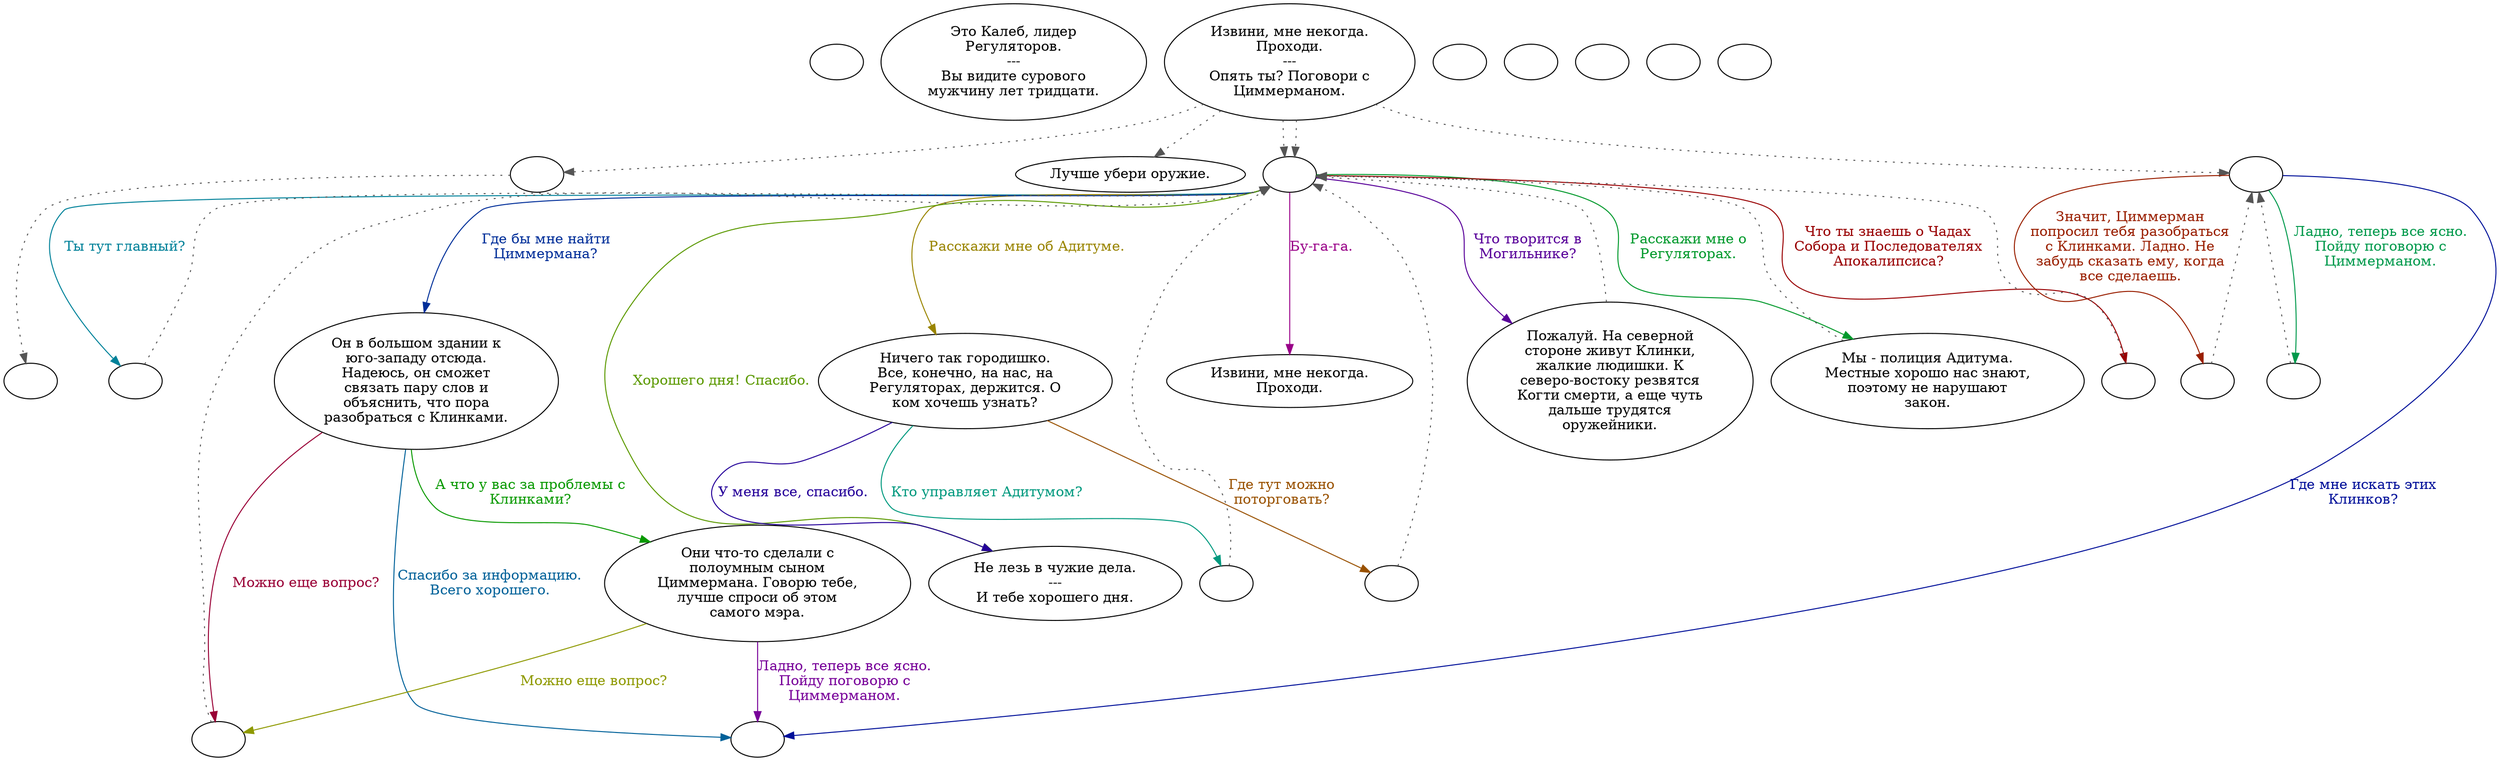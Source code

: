 digraph caleb {
  "start" [style=filled       fillcolor="#FFFFFF"       color="#000000"]
  "start" [label=""]
  "look_at_p_proc" [style=filled       fillcolor="#FFFFFF"       color="#000000"]
  "look_at_p_proc" [label="Это Калеб, лидер\nРегуляторов.\n---\nВы видите сурового\nмужчину лет тридцати."]
  "talk_p_proc" [style=filled       fillcolor="#FFFFFF"       color="#000000"]
  "talk_p_proc" -> "get_reaction" [style=dotted color="#555555"]
  "talk_p_proc" -> "DialogWeapon" [style=dotted color="#555555"]
  "talk_p_proc" -> "DialogMain" [style=dotted color="#555555"]
  "talk_p_proc" -> "DialogMain" [style=dotted color="#555555"]
  "talk_p_proc" -> "DialogMain11" [style=dotted color="#555555"]
  "talk_p_proc" [label="Извини, мне некогда.\nПроходи.\n---\nОпять ты? Поговори с\nЦиммерманом."]
  "critter_p_proc" [style=filled       fillcolor="#FFFFFF"       color="#000000"]
  "critter_p_proc" [label=""]
  "damage_p_proc" [style=filled       fillcolor="#FFFFFF"       color="#000000"]
  "damage_p_proc" [label=""]
  "destroy_p_proc" [style=filled       fillcolor="#FFFFFF"       color="#000000"]
  "destroy_p_proc" [label=""]
  "pickup_p_proc" [style=filled       fillcolor="#FFFFFF"       color="#000000"]
  "pickup_p_proc" [label=""]
  "map_enter_p_proc" [style=filled       fillcolor="#FFFFFF"       color="#000000"]
  "map_enter_p_proc" [label=""]
  "DialogWeapon" [style=filled       fillcolor="#FFFFFF"       color="#000000"]
  "DialogWeapon" [label="Лучше убери оружие."]
  "DialogExit" [style=filled       fillcolor="#FFFFFF"       color="#000000"]
  "DialogExit" [label=""]
  "DialogMain" [style=filled       fillcolor="#FFFFFF"       color="#000000"]
  "DialogMain" [label=""]
  "DialogMain" -> "DialogMain1" [label="Ты тут главный?" color="#008199" fontcolor="#008199"]
  "DialogMain" -> "DialogMain2" [label="Расскажи мне об Адитуме." color="#998400" fontcolor="#998400"]
  "DialogMain" -> "DialogMain5" [label="Что творится в\nМогильнике?" color="#580099" fontcolor="#580099"]
  "DialogMain" -> "DialogMain6" [label="Расскажи мне о\nРегуляторах." color="#00992B" fontcolor="#00992B"]
  "DialogMain" -> "DialogMain7" [label="Что ты знаешь о Чадах\nСобора и Последователях\nАпокалипсиса?" color="#990002" fontcolor="#990002"]
  "DialogMain" -> "DialogMain8" [label="Где бы мне найти\nЦиммермана?" color="#002E99" fontcolor="#002E99"]
  "DialogMain" -> "DialogMainExit" [label="Хорошего дня! Спасибо." color="#5B9900" fontcolor="#5B9900"]
  "DialogMain" -> "Dumb" [label="Бу-га-га." color="#990088" fontcolor="#990088"]
  "Dumb" [style=filled       fillcolor="#FFFFFF"       color="#000000"]
  "Dumb" [label="Извини, мне некогда.\nПроходи."]
  "DialogMainExit" [style=filled       fillcolor="#FFFFFF"       color="#000000"]
  "DialogMainExit" [label="Не лезь в чужие дела.\n---\nИ тебе хорошего дня."]
  "DialogMain1" [style=filled       fillcolor="#FFFFFF"       color="#000000"]
  "DialogMain1" -> "DialogMain" [style=dotted color="#555555"]
  "DialogMain1" [label=""]
  "DialogMain2" [style=filled       fillcolor="#FFFFFF"       color="#000000"]
  "DialogMain2" [label="Ничего так городишко.\nВсе, конечно, на нас, на\nРегуляторах, держится. О\nком хочешь узнать?"]
  "DialogMain2" -> "DialogMain3" [label="Кто управляет Адитумом?" color="#00997E" fontcolor="#00997E"]
  "DialogMain2" -> "DialogMain4" [label="Где тут можно\nпоторговать?" color="#995100" fontcolor="#995100"]
  "DialogMain2" -> "DialogMainExit" [label="У меня все, спасибо." color="#240099" fontcolor="#240099"]
  "DialogMain3" [style=filled       fillcolor="#FFFFFF"       color="#000000"]
  "DialogMain3" -> "DialogMain" [style=dotted color="#555555"]
  "DialogMain3" [label=""]
  "DialogMain4" [style=filled       fillcolor="#FFFFFF"       color="#000000"]
  "DialogMain4" -> "DialogMain" [style=dotted color="#555555"]
  "DialogMain4" [label=""]
  "DialogMain5" [style=filled       fillcolor="#FFFFFF"       color="#000000"]
  "DialogMain5" -> "DialogMain" [style=dotted color="#555555"]
  "DialogMain5" [label="Пожалуй. На северной\nстороне живут Клинки,\nжалкие людишки. К\nсеверо-востоку резвятся\nКогти смерти, а еще чуть\nдальше трудятся\nоружейники."]
  "DialogMain6" [style=filled       fillcolor="#FFFFFF"       color="#000000"]
  "DialogMain6" -> "DialogMain" [style=dotted color="#555555"]
  "DialogMain6" [label="Мы - полиция Адитума.\nМестные хорошо нас знают,\nпоэтому не нарушают\nзакон."]
  "DialogMain7" [style=filled       fillcolor="#FFFFFF"       color="#000000"]
  "DialogMain7" -> "DialogMain" [style=dotted color="#555555"]
  "DialogMain7" [label=""]
  "DialogMain8" [style=filled       fillcolor="#FFFFFF"       color="#000000"]
  "DialogMain8" [label="Он в большом здании к\nюго-западу отсюда.\nНадеюсь, он сможет\nсвязать пару слов и\nобъяснить, что пора\nразобраться с Клинками."]
  "DialogMain8" -> "DialogMain10" [label="А что у вас за проблемы с\nКлинками?" color="#089900" fontcolor="#089900"]
  "DialogMain8" -> "DialogMain9" [label="Можно еще вопрос?" color="#990035" fontcolor="#990035"]
  "DialogMain8" -> "DialogExit" [label="Спасибо за информацию.\nВсего хорошего." color="#006199" fontcolor="#006199"]
  "DialogMain9" [style=filled       fillcolor="#FFFFFF"       color="#000000"]
  "DialogMain9" -> "DialogMain" [style=dotted color="#555555"]
  "DialogMain9" [label=""]
  "DialogMain10" [style=filled       fillcolor="#FFFFFF"       color="#000000"]
  "DialogMain10" [label="Они что-то сделали с\nполоумным сыном\nЦиммермана. Говорю тебе,\nлучше спроси об этом\nсамого мэра."]
  "DialogMain10" -> "DialogMain9" [label="Можно еще вопрос?" color="#8E9900" fontcolor="#8E9900"]
  "DialogMain10" -> "DialogExit" [label="Ладно, теперь все ясно.\nПойду поговорю с\nЦиммерманом." color="#770099" fontcolor="#770099"]
  "DialogMain11" [style=filled       fillcolor="#FFFFFF"       color="#000000"]
  "DialogMain11" [label=""]
  "DialogMain11" -> "DialogMain12" [label="Ладно, теперь все ясно.\nПойду поговорю с\nЦиммерманом." color="#00994B" fontcolor="#00994B"]
  "DialogMain11" -> "DialogMain13" [label="Значит, Циммерман\nпопросил тебя разобраться\nс Клинками. Ладно. Не\nзабудь сказать ему, когда\nвсе сделаешь." color="#991E00" fontcolor="#991E00"]
  "DialogMain11" -> "DialogExit" [label="Где мне искать этих\nКлинков?" color="#000F99" fontcolor="#000F99"]
  "DialogMain12" [style=filled       fillcolor="#FFFFFF"       color="#000000"]
  "DialogMain12" -> "DialogMain11" [style=dotted color="#555555"]
  "DialogMain12" [label=""]
  "DialogMain13" [style=filled       fillcolor="#FFFFFF"       color="#000000"]
  "DialogMain13" -> "DialogMain11" [style=dotted color="#555555"]
  "DialogMain13" [label=""]
  "get_reaction" [style=filled       fillcolor="#FFFFFF"       color="#000000"]
  "get_reaction" -> "ReactToLevel" [style=dotted color="#555555"]
  "get_reaction" [label=""]
  "ReactToLevel" [style=filled       fillcolor="#FFFFFF"       color="#000000"]
  "ReactToLevel" [label=""]
}